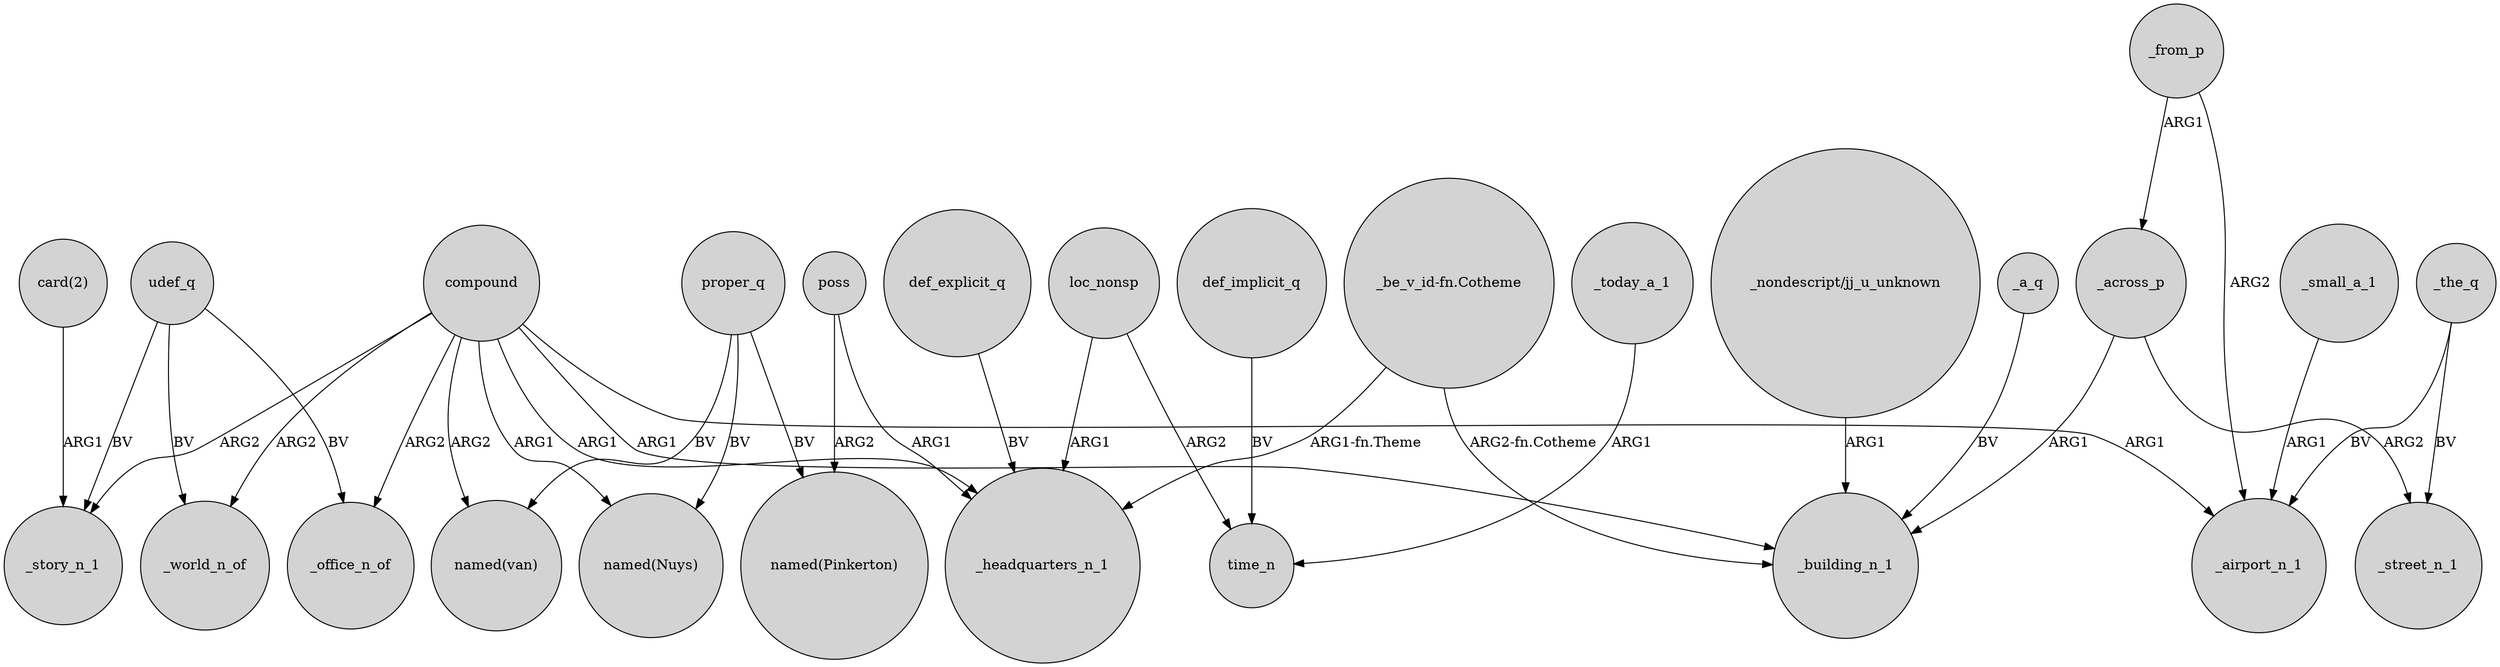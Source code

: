 digraph {
	node [shape=circle style=filled]
	compound -> _story_n_1 [label=ARG2]
	udef_q -> _story_n_1 [label=BV]
	def_explicit_q -> _headquarters_n_1 [label=BV]
	poss -> _headquarters_n_1 [label=ARG1]
	compound -> "named(Nuys)" [label=ARG1]
	udef_q -> _world_n_of [label=BV]
	loc_nonsp -> _headquarters_n_1 [label=ARG1]
	proper_q -> "named(van)" [label=BV]
	"card(2)" -> _story_n_1 [label=ARG1]
	compound -> _building_n_1 [label=ARG1]
	compound -> _headquarters_n_1 [label=ARG1]
	proper_q -> "named(Nuys)" [label=BV]
	compound -> _airport_n_1 [label=ARG1]
	poss -> "named(Pinkerton)" [label=ARG2]
	"_nondescript/jj_u_unknown" -> _building_n_1 [label=ARG1]
	_small_a_1 -> _airport_n_1 [label=ARG1]
	udef_q -> _office_n_of [label=BV]
	_a_q -> _building_n_1 [label=BV]
	compound -> _office_n_of [label=ARG2]
	"_be_v_id-fn.Cotheme" -> _headquarters_n_1 [label="ARG1-fn.Theme"]
	proper_q -> "named(Pinkerton)" [label=BV]
	compound -> _world_n_of [label=ARG2]
	_today_a_1 -> time_n [label=ARG1]
	"_be_v_id-fn.Cotheme" -> _building_n_1 [label="ARG2-fn.Cotheme"]
	loc_nonsp -> time_n [label=ARG2]
	def_implicit_q -> time_n [label=BV]
	_across_p -> _building_n_1 [label=ARG1]
	_from_p -> _across_p [label=ARG1]
	compound -> "named(van)" [label=ARG2]
	_the_q -> _airport_n_1 [label=BV]
	_the_q -> _street_n_1 [label=BV]
	_from_p -> _airport_n_1 [label=ARG2]
	_across_p -> _street_n_1 [label=ARG2]
}
